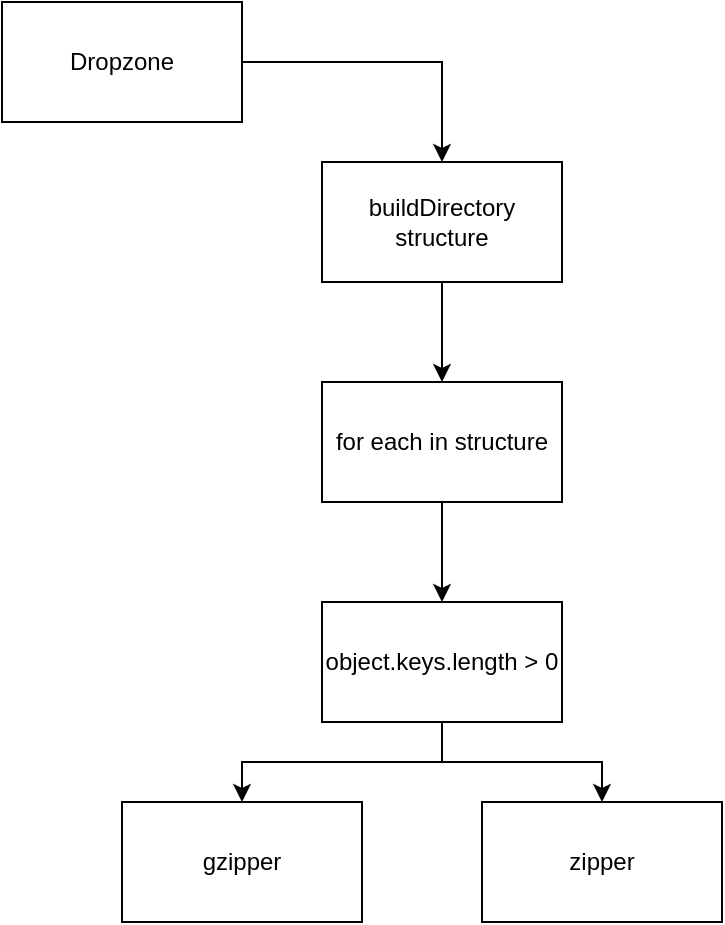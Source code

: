 <mxfile version="15.6.5" type="github" pages="3">
  <diagram id="UjEw1GHppLaBCDSs90ip" name="Bundler">
    <mxGraphModel dx="1186" dy="768" grid="1" gridSize="10" guides="1" tooltips="1" connect="1" arrows="1" fold="1" page="1" pageScale="1" pageWidth="827" pageHeight="1169" math="0" shadow="0">
      <root>
        <mxCell id="0" />
        <mxCell id="1" parent="0" />
        <mxCell id="2eI35ITtUCbxnOQ3Vy8j-3" style="edgeStyle=orthogonalEdgeStyle;rounded=0;orthogonalLoop=1;jettySize=auto;html=1;fontColor=default;" edge="1" parent="1" source="2eI35ITtUCbxnOQ3Vy8j-1" target="2eI35ITtUCbxnOQ3Vy8j-2">
          <mxGeometry relative="1" as="geometry" />
        </mxCell>
        <mxCell id="2eI35ITtUCbxnOQ3Vy8j-1" value="Dropzone" style="rounded=0;whiteSpace=wrap;html=1;fillColor=default;strokeColor=default;fontColor=default;" vertex="1" parent="1">
          <mxGeometry x="200" y="160" width="120" height="60" as="geometry" />
        </mxCell>
        <mxCell id="2eI35ITtUCbxnOQ3Vy8j-5" style="edgeStyle=orthogonalEdgeStyle;rounded=0;orthogonalLoop=1;jettySize=auto;html=1;entryX=0.5;entryY=0;entryDx=0;entryDy=0;fontColor=default;" edge="1" parent="1" source="2eI35ITtUCbxnOQ3Vy8j-2" target="2eI35ITtUCbxnOQ3Vy8j-4">
          <mxGeometry relative="1" as="geometry" />
        </mxCell>
        <mxCell id="2eI35ITtUCbxnOQ3Vy8j-2" value="buildDirectory structure" style="rounded=0;whiteSpace=wrap;html=1;fillColor=default;strokeColor=default;fontColor=default;" vertex="1" parent="1">
          <mxGeometry x="360" y="240" width="120" height="60" as="geometry" />
        </mxCell>
        <mxCell id="2eI35ITtUCbxnOQ3Vy8j-9" style="edgeStyle=orthogonalEdgeStyle;rounded=0;orthogonalLoop=1;jettySize=auto;html=1;entryX=0.5;entryY=0;entryDx=0;entryDy=0;labelBackgroundColor=default;fontColor=default;strokeColor=default;" edge="1" parent="1" source="2eI35ITtUCbxnOQ3Vy8j-4" target="2eI35ITtUCbxnOQ3Vy8j-8">
          <mxGeometry relative="1" as="geometry" />
        </mxCell>
        <mxCell id="2eI35ITtUCbxnOQ3Vy8j-4" value="for each in structure" style="rounded=0;whiteSpace=wrap;html=1;fillColor=default;strokeColor=default;fontColor=default;" vertex="1" parent="1">
          <mxGeometry x="360" y="350" width="120" height="60" as="geometry" />
        </mxCell>
        <mxCell id="2eI35ITtUCbxnOQ3Vy8j-12" style="edgeStyle=orthogonalEdgeStyle;rounded=0;orthogonalLoop=1;jettySize=auto;html=1;entryX=0.5;entryY=0;entryDx=0;entryDy=0;labelBackgroundColor=default;fontColor=default;strokeColor=default;" edge="1" parent="1" source="2eI35ITtUCbxnOQ3Vy8j-8" target="2eI35ITtUCbxnOQ3Vy8j-10">
          <mxGeometry relative="1" as="geometry" />
        </mxCell>
        <mxCell id="2eI35ITtUCbxnOQ3Vy8j-13" style="edgeStyle=orthogonalEdgeStyle;rounded=0;orthogonalLoop=1;jettySize=auto;html=1;entryX=0.5;entryY=0;entryDx=0;entryDy=0;labelBackgroundColor=default;fontColor=default;strokeColor=default;" edge="1" parent="1" source="2eI35ITtUCbxnOQ3Vy8j-8" target="2eI35ITtUCbxnOQ3Vy8j-11">
          <mxGeometry relative="1" as="geometry" />
        </mxCell>
        <mxCell id="2eI35ITtUCbxnOQ3Vy8j-8" value="object.keys.length &amp;gt; 0" style="rounded=0;whiteSpace=wrap;html=1;fontColor=default;strokeColor=default;fillColor=default;" vertex="1" parent="1">
          <mxGeometry x="360" y="460" width="120" height="60" as="geometry" />
        </mxCell>
        <mxCell id="2eI35ITtUCbxnOQ3Vy8j-10" value="zipper" style="rounded=0;whiteSpace=wrap;html=1;fontColor=default;strokeColor=default;fillColor=default;" vertex="1" parent="1">
          <mxGeometry x="440" y="560" width="120" height="60" as="geometry" />
        </mxCell>
        <mxCell id="2eI35ITtUCbxnOQ3Vy8j-11" value="gzipper" style="rounded=0;whiteSpace=wrap;html=1;fontColor=default;strokeColor=default;fillColor=default;" vertex="1" parent="1">
          <mxGeometry x="260" y="560" width="120" height="60" as="geometry" />
        </mxCell>
      </root>
    </mxGraphModel>
  </diagram>
  <diagram id="NVvZOCg8WVD_RUfqdceK" name="Zipper">
    <mxGraphModel dx="1186" dy="768" grid="1" gridSize="10" guides="1" tooltips="1" connect="1" arrows="1" fold="1" page="1" pageScale="1" pageWidth="827" pageHeight="1169" math="0" shadow="0">
      <root>
        <mxCell id="PiMm0a2NLcX8kXh5jbrN-0" />
        <mxCell id="PiMm0a2NLcX8kXh5jbrN-1" parent="PiMm0a2NLcX8kXh5jbrN-0" />
      </root>
    </mxGraphModel>
  </diagram>
  <diagram id="HVesFDwxsRcEKcVfoREI" name="Gzipper">
    <mxGraphModel dx="1186" dy="768" grid="1" gridSize="10" guides="1" tooltips="1" connect="1" arrows="1" fold="1" page="1" pageScale="1" pageWidth="827" pageHeight="1169" math="0" shadow="0">
      <root>
        <mxCell id="bAyw1ldsVhmAtHJq6KOq-0" />
        <mxCell id="bAyw1ldsVhmAtHJq6KOq-1" parent="bAyw1ldsVhmAtHJq6KOq-0" />
      </root>
    </mxGraphModel>
  </diagram>
</mxfile>
